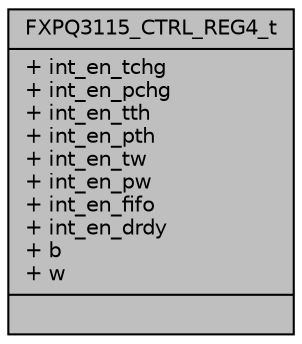 digraph "FXPQ3115_CTRL_REG4_t"
{
  edge [fontname="Helvetica",fontsize="10",labelfontname="Helvetica",labelfontsize="10"];
  node [fontname="Helvetica",fontsize="10",shape=record];
  Node1 [label="{FXPQ3115_CTRL_REG4_t\n|+ int_en_tchg\l+ int_en_pchg\l+ int_en_tth\l+ int_en_pth\l+ int_en_tw\l+ int_en_pw\l+ int_en_fifo\l+ int_en_drdy\l+ b\l+ w\l|}",height=0.2,width=0.4,color="black", fillcolor="grey75", style="filled", fontcolor="black"];
}
